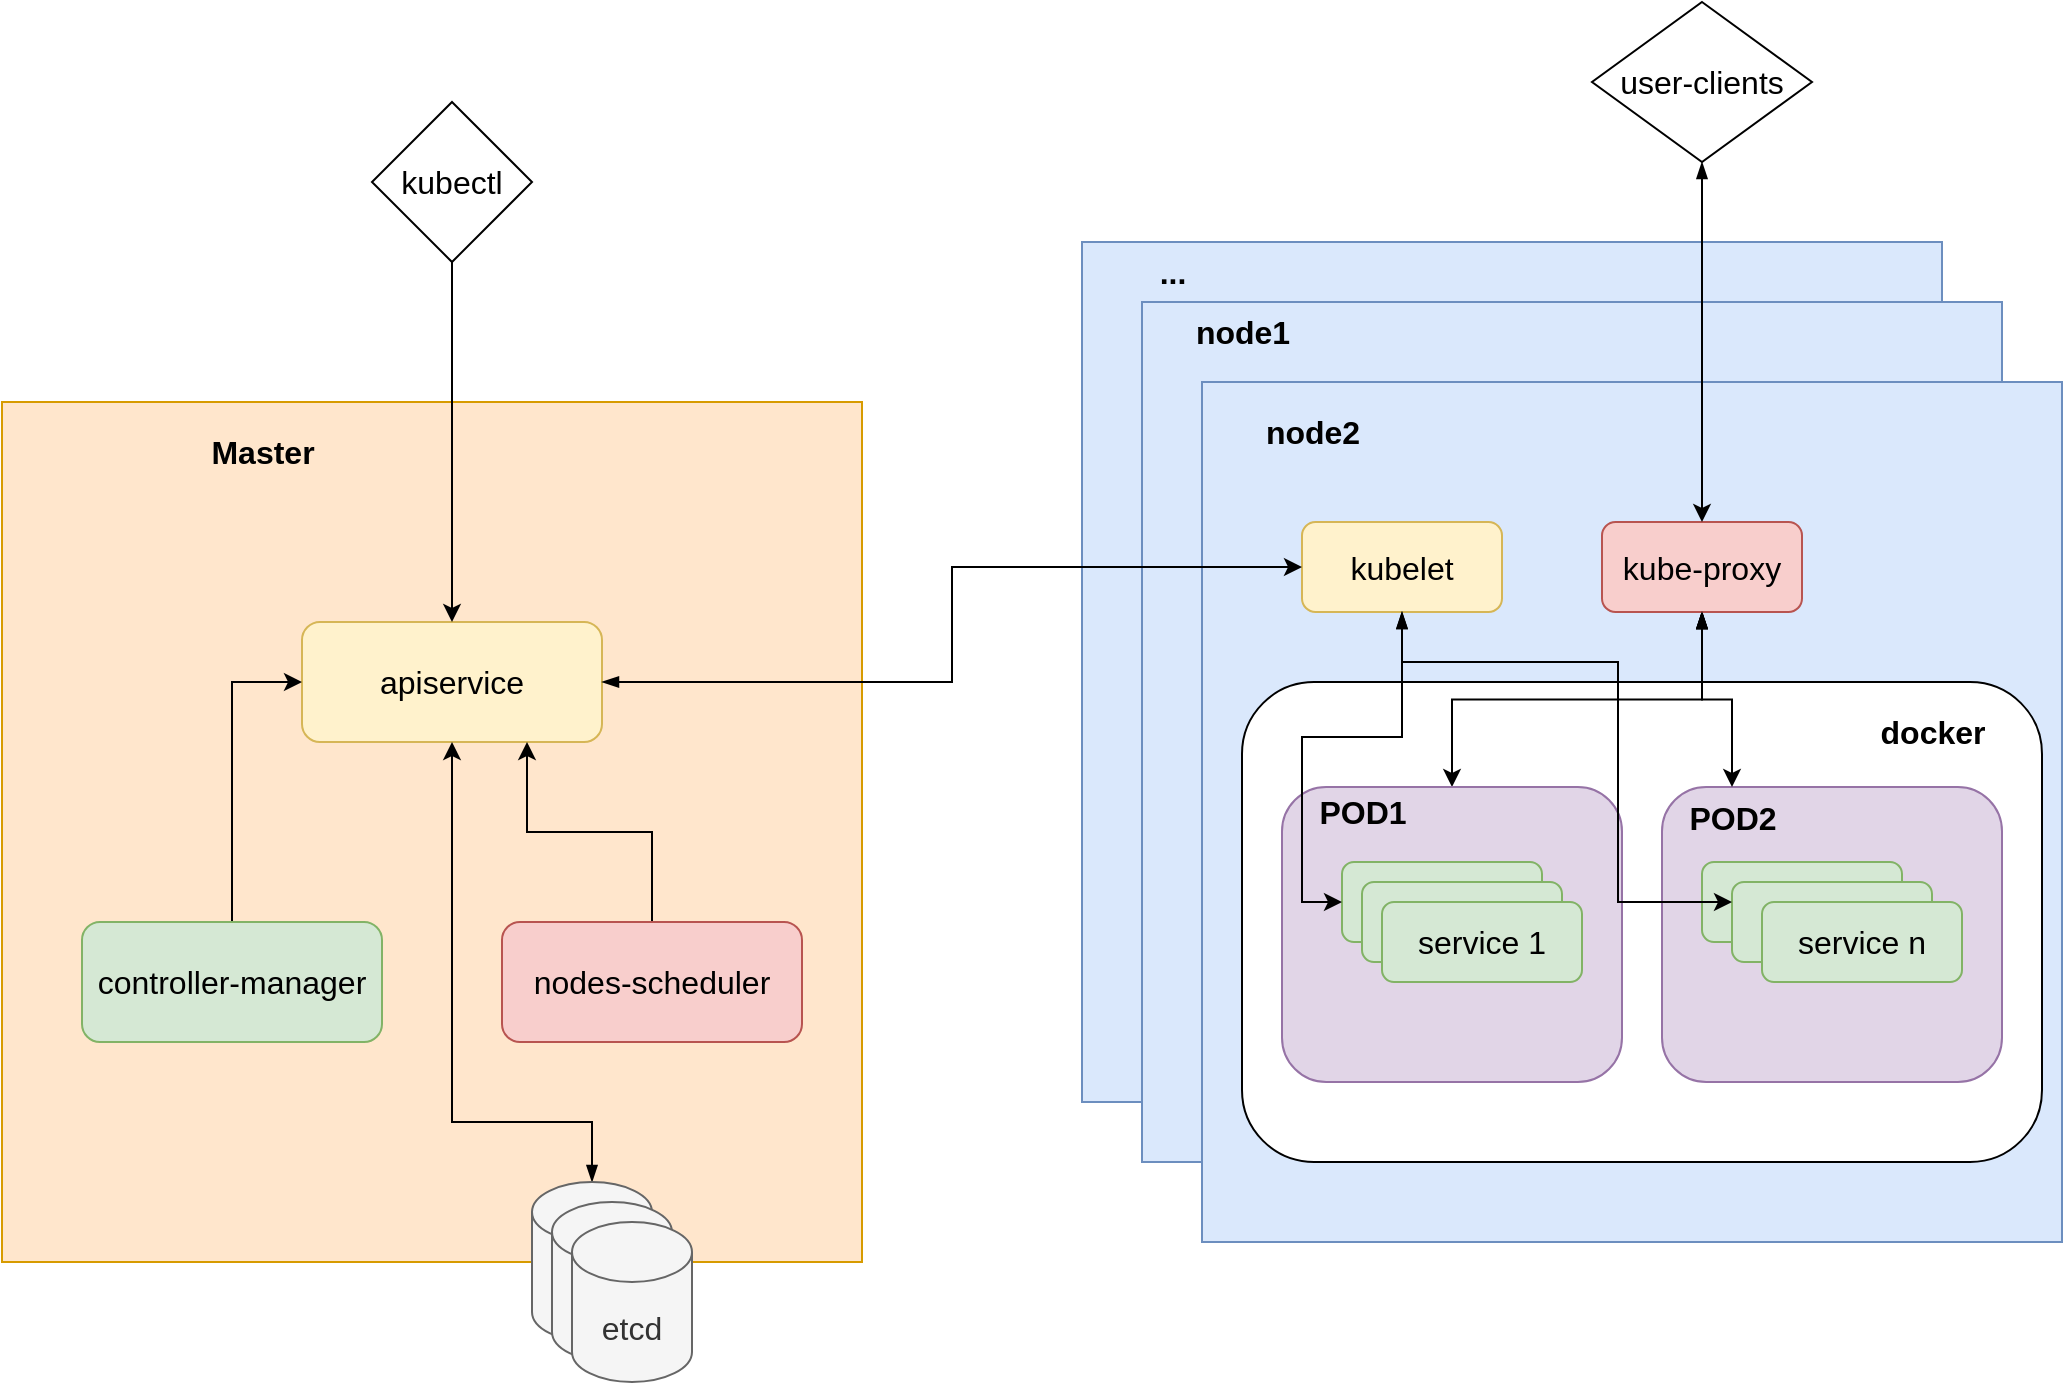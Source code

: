 <mxfile version="20.3.0" type="github">
  <diagram id="k6k9gO2rpm8TsC7xD1TR" name="第 1 页">
    <mxGraphModel dx="1550" dy="883" grid="1" gridSize="10" guides="1" tooltips="1" connect="1" arrows="1" fold="1" page="1" pageScale="1" pageWidth="3300" pageHeight="4681" math="0" shadow="0">
      <root>
        <mxCell id="0" />
        <mxCell id="1" parent="0" />
        <mxCell id="t0U7DeP7nEBGD1_tsK80-21" value="&lt;span style=&quot;color: rgba(0, 0, 0, 0); font-family: monospace; font-size: 0px; text-align: start;&quot;&gt;%3CmxGraphModel%3E%3Croot%3E%3CmxCell%20id%3D%220%22%2F%3E%3CmxCell%20id%3D%221%22%20parent%3D%220%22%2F%3E%3CmxCell%20id%3D%222%22%20value%3D%22%26lt%3Bb%26gt%3B%26lt%3Bfont%20style%3D%26quot%3Bfont-size%3A%2016px%3B%26quot%3B%26gt%3Bnode1%26lt%3B%2Ffont%26gt%3B%26lt%3B%2Fb%26gt%3B%22%20style%3D%22text%3Bhtml%3D1%3Bresizable%3D0%3Bautosize%3D1%3Balign%3Dcenter%3BverticalAlign%3Dmiddle%3Bpoints%3D%5B%5D%3BfillColor%3Dnone%3BstrokeColor%3Dnone%3Brounded%3D0%3B%22%20vertex%3D%221%22%20parent%3D%221%22%3E%3CmxGeometry%20x%3D%22695%22%20y%3D%22220%22%20width%3D%2270%22%20height%3D%2230%22%20as%3D%22geometry%22%2F%3E%3C%2FmxCell%3E%3C%2Froot%3E%3C%2FmxGraphModel%3E&lt;/span&gt;" style="whiteSpace=wrap;html=1;aspect=fixed;fillColor=#dae8fc;strokeColor=#6c8ebf;" vertex="1" parent="1">
          <mxGeometry x="650" y="190" width="430" height="430" as="geometry" />
        </mxCell>
        <mxCell id="t0U7DeP7nEBGD1_tsK80-1" value="" style="whiteSpace=wrap;html=1;aspect=fixed;fillColor=#ffe6cc;strokeColor=#d79b00;" vertex="1" parent="1">
          <mxGeometry x="110" y="270" width="430" height="430" as="geometry" />
        </mxCell>
        <mxCell id="t0U7DeP7nEBGD1_tsK80-2" value="&lt;b&gt;&lt;font style=&quot;font-size: 16px;&quot;&gt;Master&lt;/font&gt;&lt;/b&gt;" style="text;html=1;resizable=0;autosize=1;align=center;verticalAlign=middle;points=[];fillColor=none;strokeColor=none;rounded=0;" vertex="1" parent="1">
          <mxGeometry x="200" y="280" width="80" height="30" as="geometry" />
        </mxCell>
        <mxCell id="t0U7DeP7nEBGD1_tsK80-3" value="apiservice" style="rounded=1;whiteSpace=wrap;html=1;fontSize=16;fillColor=#fff2cc;strokeColor=#d6b656;" vertex="1" parent="1">
          <mxGeometry x="260" y="380" width="150" height="60" as="geometry" />
        </mxCell>
        <mxCell id="t0U7DeP7nEBGD1_tsK80-6" style="edgeStyle=orthogonalEdgeStyle;rounded=0;orthogonalLoop=1;jettySize=auto;html=1;exitX=0.5;exitY=0;exitDx=0;exitDy=0;fontSize=16;entryX=0.75;entryY=1;entryDx=0;entryDy=0;" edge="1" parent="1" source="t0U7DeP7nEBGD1_tsK80-4" target="t0U7DeP7nEBGD1_tsK80-3">
          <mxGeometry relative="1" as="geometry" />
        </mxCell>
        <mxCell id="t0U7DeP7nEBGD1_tsK80-4" value="nodes-scheduler" style="rounded=1;whiteSpace=wrap;html=1;fontSize=16;fillColor=#f8cecc;strokeColor=#b85450;" vertex="1" parent="1">
          <mxGeometry x="360" y="530" width="150" height="60" as="geometry" />
        </mxCell>
        <mxCell id="t0U7DeP7nEBGD1_tsK80-7" style="edgeStyle=orthogonalEdgeStyle;rounded=0;orthogonalLoop=1;jettySize=auto;html=1;entryX=0;entryY=0.5;entryDx=0;entryDy=0;fontSize=16;" edge="1" parent="1" source="t0U7DeP7nEBGD1_tsK80-5" target="t0U7DeP7nEBGD1_tsK80-3">
          <mxGeometry relative="1" as="geometry" />
        </mxCell>
        <mxCell id="t0U7DeP7nEBGD1_tsK80-5" value="controller-manager" style="rounded=1;whiteSpace=wrap;html=1;fontSize=16;fillColor=#d5e8d4;strokeColor=#82b366;" vertex="1" parent="1">
          <mxGeometry x="150" y="530" width="150" height="60" as="geometry" />
        </mxCell>
        <mxCell id="t0U7DeP7nEBGD1_tsK80-9" style="edgeStyle=orthogonalEdgeStyle;rounded=0;orthogonalLoop=1;jettySize=auto;html=1;entryX=0.5;entryY=0;entryDx=0;entryDy=0;fontSize=16;" edge="1" parent="1" source="t0U7DeP7nEBGD1_tsK80-8" target="t0U7DeP7nEBGD1_tsK80-3">
          <mxGeometry relative="1" as="geometry" />
        </mxCell>
        <mxCell id="t0U7DeP7nEBGD1_tsK80-8" value="kubectl" style="rhombus;whiteSpace=wrap;html=1;fontSize=16;" vertex="1" parent="1">
          <mxGeometry x="295" y="120" width="80" height="80" as="geometry" />
        </mxCell>
        <mxCell id="t0U7DeP7nEBGD1_tsK80-15" style="edgeStyle=orthogonalEdgeStyle;rounded=0;orthogonalLoop=1;jettySize=auto;html=1;entryX=0.5;entryY=1;entryDx=0;entryDy=0;fontSize=16;startArrow=blockThin;startFill=1;" edge="1" parent="1" source="t0U7DeP7nEBGD1_tsK80-10" target="t0U7DeP7nEBGD1_tsK80-3">
          <mxGeometry relative="1" as="geometry">
            <Array as="points">
              <mxPoint x="405" y="630" />
              <mxPoint x="335" y="630" />
            </Array>
          </mxGeometry>
        </mxCell>
        <mxCell id="t0U7DeP7nEBGD1_tsK80-10" value="" style="shape=cylinder3;whiteSpace=wrap;html=1;boundedLbl=1;backgroundOutline=1;size=15;fontSize=16;fillColor=#f5f5f5;fontColor=#333333;strokeColor=#666666;" vertex="1" parent="1">
          <mxGeometry x="375" y="660" width="60" height="80" as="geometry" />
        </mxCell>
        <mxCell id="t0U7DeP7nEBGD1_tsK80-11" value="" style="shape=cylinder3;whiteSpace=wrap;html=1;boundedLbl=1;backgroundOutline=1;size=15;fontSize=16;fillColor=#f5f5f5;fontColor=#333333;strokeColor=#666666;" vertex="1" parent="1">
          <mxGeometry x="385" y="670" width="60" height="80" as="geometry" />
        </mxCell>
        <mxCell id="t0U7DeP7nEBGD1_tsK80-12" value="etcd" style="shape=cylinder3;whiteSpace=wrap;html=1;boundedLbl=1;backgroundOutline=1;size=15;fontSize=16;fillColor=#f5f5f5;fontColor=#333333;strokeColor=#666666;" vertex="1" parent="1">
          <mxGeometry x="395" y="680" width="60" height="80" as="geometry" />
        </mxCell>
        <mxCell id="t0U7DeP7nEBGD1_tsK80-16" value="user-clients" style="rhombus;whiteSpace=wrap;html=1;fontSize=16;" vertex="1" parent="1">
          <mxGeometry x="905" y="70" width="110" height="80" as="geometry" />
        </mxCell>
        <mxCell id="t0U7DeP7nEBGD1_tsK80-17" value="" style="whiteSpace=wrap;html=1;aspect=fixed;fillColor=#dae8fc;strokeColor=#6c8ebf;" vertex="1" parent="1">
          <mxGeometry x="680" y="220" width="430" height="430" as="geometry" />
        </mxCell>
        <mxCell id="t0U7DeP7nEBGD1_tsK80-18" value="" style="whiteSpace=wrap;html=1;aspect=fixed;fillColor=#dae8fc;strokeColor=#6c8ebf;" vertex="1" parent="1">
          <mxGeometry x="710" y="260" width="430" height="430" as="geometry" />
        </mxCell>
        <mxCell id="t0U7DeP7nEBGD1_tsK80-19" value="&lt;b&gt;&lt;font style=&quot;font-size: 16px;&quot;&gt;node1&lt;/font&gt;&lt;/b&gt;" style="text;html=1;resizable=0;autosize=1;align=center;verticalAlign=middle;points=[];fillColor=none;strokeColor=none;rounded=0;" vertex="1" parent="1">
          <mxGeometry x="695" y="220" width="70" height="30" as="geometry" />
        </mxCell>
        <mxCell id="t0U7DeP7nEBGD1_tsK80-20" value="&lt;b&gt;&lt;font style=&quot;font-size: 16px;&quot;&gt;node2&lt;/font&gt;&lt;/b&gt;" style="text;html=1;resizable=0;autosize=1;align=center;verticalAlign=middle;points=[];fillColor=none;strokeColor=none;rounded=0;" vertex="1" parent="1">
          <mxGeometry x="730" y="270" width="70" height="30" as="geometry" />
        </mxCell>
        <mxCell id="t0U7DeP7nEBGD1_tsK80-23" value="&lt;b&gt;&lt;font style=&quot;font-size: 16px;&quot;&gt;...&lt;/font&gt;&lt;/b&gt;" style="text;html=1;resizable=0;autosize=1;align=center;verticalAlign=middle;points=[];fillColor=none;strokeColor=none;rounded=0;" vertex="1" parent="1">
          <mxGeometry x="675" y="190" width="40" height="30" as="geometry" />
        </mxCell>
        <mxCell id="t0U7DeP7nEBGD1_tsK80-24" value="kubelet" style="rounded=1;whiteSpace=wrap;html=1;fontSize=16;fillColor=#fff2cc;strokeColor=#d6b656;" vertex="1" parent="1">
          <mxGeometry x="760" y="330" width="100" height="45" as="geometry" />
        </mxCell>
        <mxCell id="t0U7DeP7nEBGD1_tsK80-40" style="edgeStyle=orthogonalEdgeStyle;rounded=0;orthogonalLoop=1;jettySize=auto;html=1;fontSize=16;startArrow=blockThin;startFill=1;" edge="1" parent="1" source="t0U7DeP7nEBGD1_tsK80-25" target="t0U7DeP7nEBGD1_tsK80-29">
          <mxGeometry relative="1" as="geometry" />
        </mxCell>
        <mxCell id="t0U7DeP7nEBGD1_tsK80-42" style="edgeStyle=orthogonalEdgeStyle;rounded=0;orthogonalLoop=1;jettySize=auto;html=1;entryX=0.5;entryY=0;entryDx=0;entryDy=0;fontSize=16;startArrow=blockThin;startFill=1;" edge="1" parent="1" source="t0U7DeP7nEBGD1_tsK80-25" target="t0U7DeP7nEBGD1_tsK80-29">
          <mxGeometry relative="1" as="geometry" />
        </mxCell>
        <mxCell id="t0U7DeP7nEBGD1_tsK80-27" value="" style="rounded=1;whiteSpace=wrap;html=1;fontSize=16;" vertex="1" parent="1">
          <mxGeometry x="730" y="410" width="400" height="240" as="geometry" />
        </mxCell>
        <mxCell id="t0U7DeP7nEBGD1_tsK80-45" style="edgeStyle=orthogonalEdgeStyle;rounded=0;orthogonalLoop=1;jettySize=auto;html=1;fontSize=16;startArrow=blockThin;startFill=1;" edge="1" parent="1" source="t0U7DeP7nEBGD1_tsK80-25" target="t0U7DeP7nEBGD1_tsK80-29">
          <mxGeometry relative="1" as="geometry" />
        </mxCell>
        <mxCell id="t0U7DeP7nEBGD1_tsK80-25" value="kube-proxy" style="rounded=1;whiteSpace=wrap;html=1;fontSize=16;fillColor=#f8cecc;strokeColor=#b85450;" vertex="1" parent="1">
          <mxGeometry x="910" y="330" width="100" height="45" as="geometry" />
        </mxCell>
        <mxCell id="t0U7DeP7nEBGD1_tsK80-26" style="edgeStyle=orthogonalEdgeStyle;rounded=0;orthogonalLoop=1;jettySize=auto;html=1;fontSize=16;startArrow=blockThin;startFill=1;" edge="1" parent="1" source="t0U7DeP7nEBGD1_tsK80-16" target="t0U7DeP7nEBGD1_tsK80-25">
          <mxGeometry relative="1" as="geometry" />
        </mxCell>
        <mxCell id="t0U7DeP7nEBGD1_tsK80-28" value="&lt;b&gt;&lt;font style=&quot;font-size: 16px;&quot;&gt;docker&lt;/font&gt;&lt;/b&gt;" style="text;html=1;resizable=0;autosize=1;align=center;verticalAlign=middle;points=[];fillColor=none;strokeColor=none;rounded=0;" vertex="1" parent="1">
          <mxGeometry x="1035" y="420" width="80" height="30" as="geometry" />
        </mxCell>
        <mxCell id="t0U7DeP7nEBGD1_tsK80-29" value="" style="rounded=1;whiteSpace=wrap;html=1;fontSize=16;fillColor=#e1d5e7;strokeColor=#9673a6;" vertex="1" parent="1">
          <mxGeometry x="750" y="462.5" width="170" height="147.5" as="geometry" />
        </mxCell>
        <mxCell id="t0U7DeP7nEBGD1_tsK80-30" value="&lt;b&gt;&lt;font style=&quot;font-size: 16px;&quot;&gt;POD1&lt;/font&gt;&lt;/b&gt;" style="text;html=1;resizable=0;autosize=1;align=center;verticalAlign=middle;points=[];fillColor=none;strokeColor=none;rounded=0;" vertex="1" parent="1">
          <mxGeometry x="755" y="460" width="70" height="30" as="geometry" />
        </mxCell>
        <mxCell id="t0U7DeP7nEBGD1_tsK80-31" value="" style="rounded=1;whiteSpace=wrap;html=1;fontSize=16;fillColor=#e1d5e7;strokeColor=#9673a6;" vertex="1" parent="1">
          <mxGeometry x="940" y="462.5" width="170" height="147.5" as="geometry" />
        </mxCell>
        <mxCell id="t0U7DeP7nEBGD1_tsK80-32" value="&lt;b&gt;&lt;font style=&quot;font-size: 16px;&quot;&gt;POD2&lt;/font&gt;&lt;/b&gt;" style="text;html=1;resizable=0;autosize=1;align=center;verticalAlign=middle;points=[];fillColor=none;strokeColor=none;rounded=0;" vertex="1" parent="1">
          <mxGeometry x="940" y="462.5" width="70" height="30" as="geometry" />
        </mxCell>
        <mxCell id="t0U7DeP7nEBGD1_tsK80-33" value="service 1" style="rounded=1;whiteSpace=wrap;html=1;fontSize=16;fillColor=#d5e8d4;strokeColor=#82b366;" vertex="1" parent="1">
          <mxGeometry x="780" y="500" width="100" height="40" as="geometry" />
        </mxCell>
        <mxCell id="t0U7DeP7nEBGD1_tsK80-34" value="service 1" style="rounded=1;whiteSpace=wrap;html=1;fontSize=16;fillColor=#d5e8d4;strokeColor=#82b366;" vertex="1" parent="1">
          <mxGeometry x="790" y="510" width="100" height="40" as="geometry" />
        </mxCell>
        <mxCell id="t0U7DeP7nEBGD1_tsK80-35" value="service 1" style="rounded=1;whiteSpace=wrap;html=1;fontSize=16;fillColor=#d5e8d4;strokeColor=#82b366;" vertex="1" parent="1">
          <mxGeometry x="800" y="520" width="100" height="40" as="geometry" />
        </mxCell>
        <mxCell id="t0U7DeP7nEBGD1_tsK80-36" value="service 1" style="rounded=1;whiteSpace=wrap;html=1;fontSize=16;fillColor=#d5e8d4;strokeColor=#82b366;" vertex="1" parent="1">
          <mxGeometry x="960" y="500" width="100" height="40" as="geometry" />
        </mxCell>
        <mxCell id="t0U7DeP7nEBGD1_tsK80-37" value="service 1" style="rounded=1;whiteSpace=wrap;html=1;fontSize=16;fillColor=#d5e8d4;strokeColor=#82b366;" vertex="1" parent="1">
          <mxGeometry x="975" y="510" width="100" height="40" as="geometry" />
        </mxCell>
        <mxCell id="t0U7DeP7nEBGD1_tsK80-38" value="service n" style="rounded=1;whiteSpace=wrap;html=1;fontSize=16;fillColor=#d5e8d4;strokeColor=#82b366;" vertex="1" parent="1">
          <mxGeometry x="990" y="520" width="100" height="40" as="geometry" />
        </mxCell>
        <mxCell id="t0U7DeP7nEBGD1_tsK80-39" style="edgeStyle=orthogonalEdgeStyle;rounded=0;orthogonalLoop=1;jettySize=auto;html=1;entryX=0;entryY=0.5;entryDx=0;entryDy=0;fontSize=16;startArrow=blockThin;startFill=1;" edge="1" parent="1" source="t0U7DeP7nEBGD1_tsK80-3" target="t0U7DeP7nEBGD1_tsK80-24">
          <mxGeometry relative="1" as="geometry" />
        </mxCell>
        <mxCell id="t0U7DeP7nEBGD1_tsK80-41" value="" style="edgeStyle=orthogonalEdgeStyle;rounded=0;orthogonalLoop=1;jettySize=auto;html=1;fontSize=16;startArrow=blockThin;startFill=1;" edge="1" parent="1" source="t0U7DeP7nEBGD1_tsK80-25" target="t0U7DeP7nEBGD1_tsK80-32">
          <mxGeometry relative="1" as="geometry" />
        </mxCell>
        <mxCell id="t0U7DeP7nEBGD1_tsK80-46" style="edgeStyle=orthogonalEdgeStyle;rounded=0;orthogonalLoop=1;jettySize=auto;html=1;entryX=0;entryY=0.5;entryDx=0;entryDy=0;fontSize=16;startArrow=blockThin;startFill=1;" edge="1" parent="1" source="t0U7DeP7nEBGD1_tsK80-24" target="t0U7DeP7nEBGD1_tsK80-33">
          <mxGeometry relative="1" as="geometry" />
        </mxCell>
        <mxCell id="t0U7DeP7nEBGD1_tsK80-47" style="edgeStyle=orthogonalEdgeStyle;rounded=0;orthogonalLoop=1;jettySize=auto;html=1;entryX=0;entryY=0.25;entryDx=0;entryDy=0;fontSize=16;startArrow=blockThin;startFill=1;" edge="1" parent="1" source="t0U7DeP7nEBGD1_tsK80-24" target="t0U7DeP7nEBGD1_tsK80-37">
          <mxGeometry relative="1" as="geometry">
            <Array as="points">
              <mxPoint x="810" y="400" />
              <mxPoint x="918" y="400" />
              <mxPoint x="918" y="520" />
            </Array>
          </mxGeometry>
        </mxCell>
      </root>
    </mxGraphModel>
  </diagram>
</mxfile>
